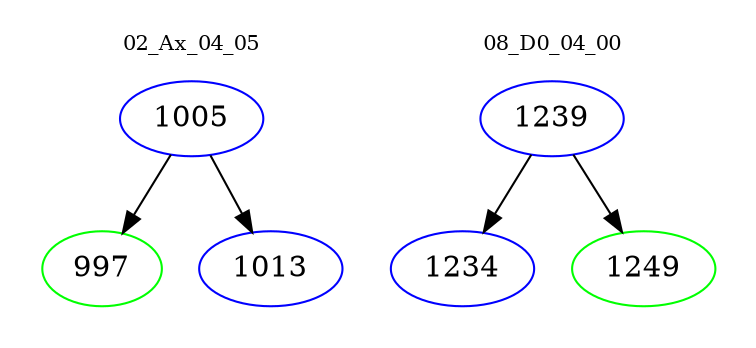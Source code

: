digraph{
subgraph cluster_0 {
color = white
label = "02_Ax_04_05";
fontsize=10;
T0_1005 [label="1005", color="blue"]
T0_1005 -> T0_997 [color="black"]
T0_997 [label="997", color="green"]
T0_1005 -> T0_1013 [color="black"]
T0_1013 [label="1013", color="blue"]
}
subgraph cluster_1 {
color = white
label = "08_D0_04_00";
fontsize=10;
T1_1239 [label="1239", color="blue"]
T1_1239 -> T1_1234 [color="black"]
T1_1234 [label="1234", color="blue"]
T1_1239 -> T1_1249 [color="black"]
T1_1249 [label="1249", color="green"]
}
}
